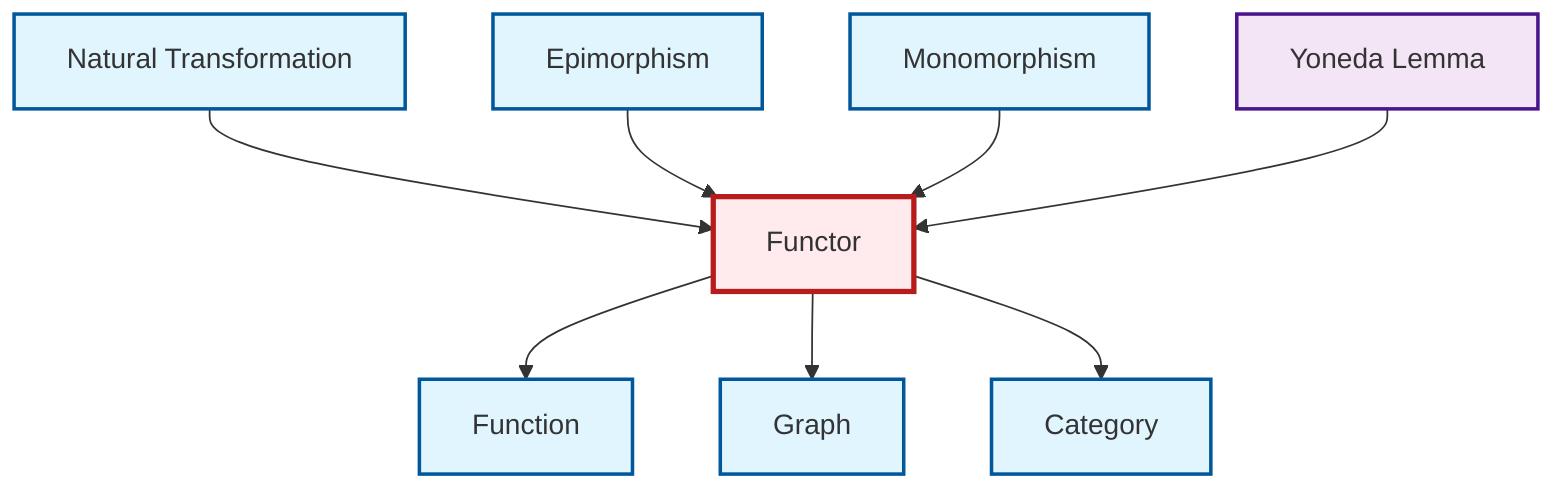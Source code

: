 graph TD
    classDef definition fill:#e1f5fe,stroke:#01579b,stroke-width:2px
    classDef theorem fill:#f3e5f5,stroke:#4a148c,stroke-width:2px
    classDef axiom fill:#fff3e0,stroke:#e65100,stroke-width:2px
    classDef example fill:#e8f5e9,stroke:#1b5e20,stroke-width:2px
    classDef current fill:#ffebee,stroke:#b71c1c,stroke-width:3px
    def-graph["Graph"]:::definition
    def-monomorphism["Monomorphism"]:::definition
    def-functor["Functor"]:::definition
    def-function["Function"]:::definition
    def-natural-transformation["Natural Transformation"]:::definition
    def-category["Category"]:::definition
    thm-yoneda["Yoneda Lemma"]:::theorem
    def-epimorphism["Epimorphism"]:::definition
    def-functor --> def-function
    def-natural-transformation --> def-functor
    def-functor --> def-graph
    def-epimorphism --> def-functor
    def-monomorphism --> def-functor
    thm-yoneda --> def-functor
    def-functor --> def-category
    class def-functor current
